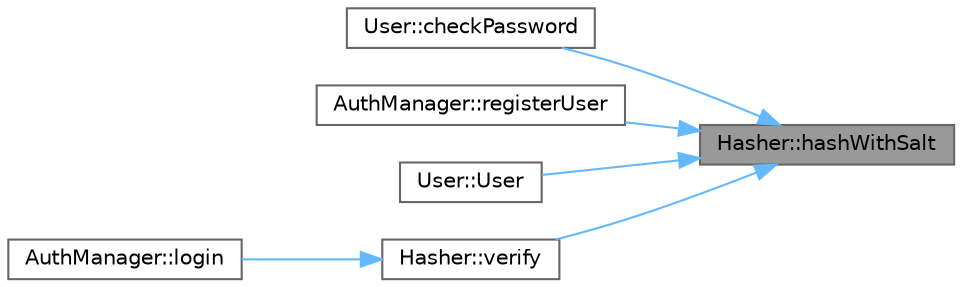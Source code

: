 digraph "Hasher::hashWithSalt"
{
 // LATEX_PDF_SIZE
  bgcolor="transparent";
  edge [fontname=Helvetica,fontsize=10,labelfontname=Helvetica,labelfontsize=10];
  node [fontname=Helvetica,fontsize=10,shape=box,height=0.2,width=0.4];
  rankdir="RL";
  Node1 [id="Node000001",label="Hasher::hashWithSalt",height=0.2,width=0.4,color="gray40", fillcolor="grey60", style="filled", fontcolor="black",tooltip="Băm mật khẩu với thuật toán SHA-256 tùy chỉnh."];
  Node1 -> Node2 [id="edge1_Node000001_Node000002",dir="back",color="steelblue1",style="solid",tooltip=" "];
  Node2 [id="Node000002",label="User::checkPassword",height=0.2,width=0.4,color="grey40", fillcolor="white", style="filled",URL="$class_user.html#a9d69b7eccc909bb3744cb93822197fd9",tooltip="Kiểm tra xem mật khẩu nhập vào có đúng không."];
  Node1 -> Node3 [id="edge2_Node000001_Node000003",dir="back",color="steelblue1",style="solid",tooltip=" "];
  Node3 [id="Node000003",label="AuthManager::registerUser",height=0.2,width=0.4,color="grey40", fillcolor="white", style="filled",URL="$class_auth_manager.html#a84c57ed6f92626da5efd62730398642b",tooltip="Đăng ký người dùng mới."];
  Node1 -> Node4 [id="edge3_Node000001_Node000004",dir="back",color="steelblue1",style="solid",tooltip=" "];
  Node4 [id="Node000004",label="User::User",height=0.2,width=0.4,color="grey40", fillcolor="white", style="filled",URL="$class_user.html#af93acd836a7f1e7b98c3c978db5feecd",tooltip="Constructor khởi tạo người dùng với tên đăng nhập, mật khẩu và vai trò."];
  Node1 -> Node5 [id="edge4_Node000001_Node000005",dir="back",color="steelblue1",style="solid",tooltip=" "];
  Node5 [id="Node000005",label="Hasher::verify",height=0.2,width=0.4,color="grey40", fillcolor="white", style="filled",URL="$class_hasher.html#a56c146a76df6d706552dbda24a4351cc",tooltip="Xác thực mật khẩu."];
  Node5 -> Node6 [id="edge5_Node000005_Node000006",dir="back",color="steelblue1",style="solid",tooltip=" "];
  Node6 [id="Node000006",label="AuthManager::login",height=0.2,width=0.4,color="grey40", fillcolor="white", style="filled",URL="$class_auth_manager.html#a84acfd1ef4e87d4e4415b28ef1226ac1",tooltip="Đăng nhập người dùng."];
}
